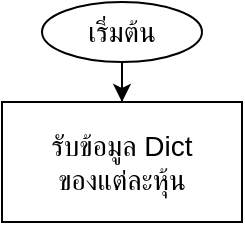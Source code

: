 <mxfile version="22.0.2" type="github">
  <diagram name="Page-1" id="ZOz0V-tBQhRUc9CVFgcs">
    <mxGraphModel dx="1852" dy="569" grid="1" gridSize="10" guides="1" tooltips="1" connect="1" arrows="1" fold="1" page="1" pageScale="1" pageWidth="850" pageHeight="1100" math="0" shadow="0">
      <root>
        <mxCell id="0" />
        <mxCell id="1" parent="0" />
        <mxCell id="reax18zM3HUMYN1Fc1aP-3" value="" style="edgeStyle=orthogonalEdgeStyle;rounded=0;orthogonalLoop=1;jettySize=auto;html=1;" parent="1" source="reax18zM3HUMYN1Fc1aP-1" target="reax18zM3HUMYN1Fc1aP-2" edge="1">
          <mxGeometry relative="1" as="geometry" />
        </mxCell>
        <mxCell id="reax18zM3HUMYN1Fc1aP-1" value="&lt;font style=&quot;font-size: 14px;&quot;&gt;เริ่มต้น&lt;/font&gt;" style="ellipse;whiteSpace=wrap;html=1;" parent="1" vertex="1">
          <mxGeometry x="-820" y="10" width="80" height="30" as="geometry" />
        </mxCell>
        <mxCell id="reax18zM3HUMYN1Fc1aP-2" value="&lt;font style=&quot;font-size: 14px;&quot;&gt;รับข้อมูล Dict &lt;br&gt;ของแต่ละหุ้น&lt;/font&gt;" style="whiteSpace=wrap;html=1;" parent="1" vertex="1">
          <mxGeometry x="-840" y="60" width="120" height="60" as="geometry" />
        </mxCell>
      </root>
    </mxGraphModel>
  </diagram>
</mxfile>
